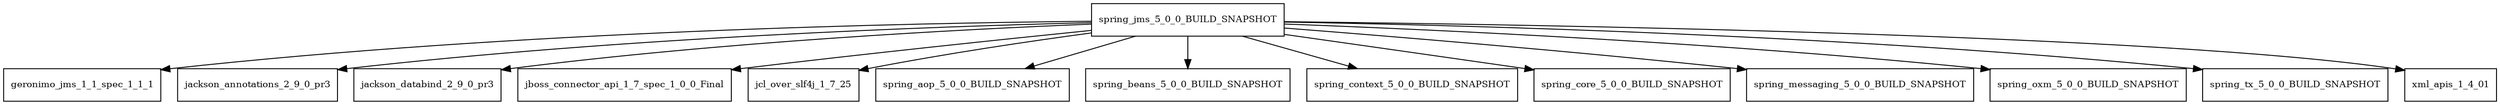 digraph spring_jms_5_0_0_BUILD_SNAPSHOT_dependencies {
  node [shape = box, fontsize=10.0];
  spring_jms_5_0_0_BUILD_SNAPSHOT -> geronimo_jms_1_1_spec_1_1_1;
  spring_jms_5_0_0_BUILD_SNAPSHOT -> jackson_annotations_2_9_0_pr3;
  spring_jms_5_0_0_BUILD_SNAPSHOT -> jackson_databind_2_9_0_pr3;
  spring_jms_5_0_0_BUILD_SNAPSHOT -> jboss_connector_api_1_7_spec_1_0_0_Final;
  spring_jms_5_0_0_BUILD_SNAPSHOT -> jcl_over_slf4j_1_7_25;
  spring_jms_5_0_0_BUILD_SNAPSHOT -> spring_aop_5_0_0_BUILD_SNAPSHOT;
  spring_jms_5_0_0_BUILD_SNAPSHOT -> spring_beans_5_0_0_BUILD_SNAPSHOT;
  spring_jms_5_0_0_BUILD_SNAPSHOT -> spring_context_5_0_0_BUILD_SNAPSHOT;
  spring_jms_5_0_0_BUILD_SNAPSHOT -> spring_core_5_0_0_BUILD_SNAPSHOT;
  spring_jms_5_0_0_BUILD_SNAPSHOT -> spring_messaging_5_0_0_BUILD_SNAPSHOT;
  spring_jms_5_0_0_BUILD_SNAPSHOT -> spring_oxm_5_0_0_BUILD_SNAPSHOT;
  spring_jms_5_0_0_BUILD_SNAPSHOT -> spring_tx_5_0_0_BUILD_SNAPSHOT;
  spring_jms_5_0_0_BUILD_SNAPSHOT -> xml_apis_1_4_01;
}
